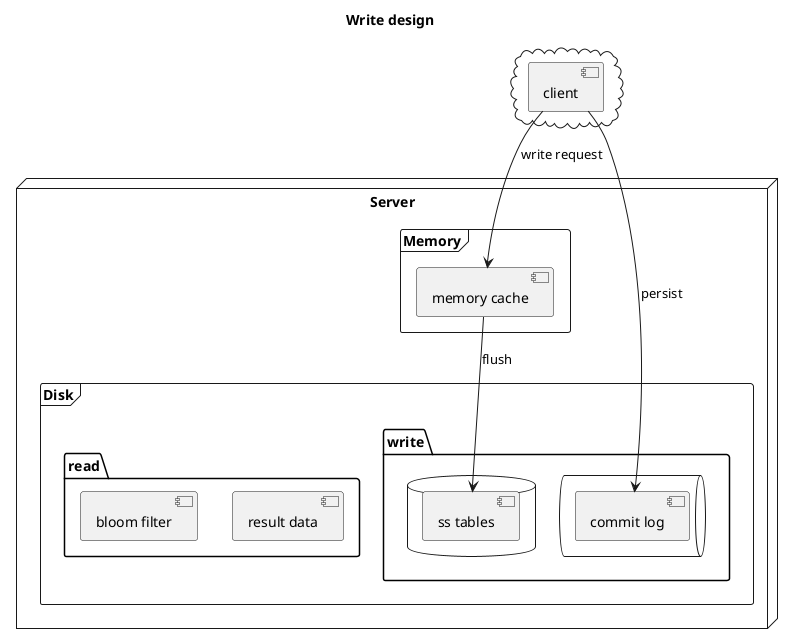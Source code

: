 @startuml
'https://plantuml.com/component-diagram

title Write design

cloud {
    [client]
}

node "Server" {
    frame "Memory" {
        [memory cache]
    }
    frame "Disk" {
        folder "write" {
            queue {
             [commit log]
            }
            database {
             [ss tables]
            }
        }
        folder "read" {
            [result data]
            [bloom filter]
        }
    }
}

[client] --> [memory cache]: write request
[client] --> [commit log]: persist
[memory cache] --> [ss tables]: flush

@enduml